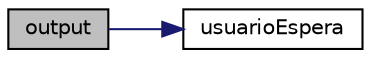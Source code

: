 digraph "output"
{
 // LATEX_PDF_SIZE
  edge [fontname="Helvetica",fontsize="10",labelfontname="Helvetica",labelfontsize="10"];
  node [fontname="Helvetica",fontsize="10",shape=record];
  rankdir="LR";
  Node1 [label="output",height=0.2,width=0.4,color="black", fillcolor="grey75", style="filled", fontcolor="black",tooltip="output Esta se encarga de calcular la salida de los usuarios."];
  Node1 -> Node2 [color="midnightblue",fontsize="10",style="solid",fontname="Helvetica"];
  Node2 [label="usuarioEspera",height=0.2,width=0.4,color="black", fillcolor="white", style="filled",URL="$metodos_8c.html#a368f4db9bc09f8cf56344784d0fa97ba",tooltip="usuarioEspera calcula la cantidad de usuarios que estan en espera."];
}
